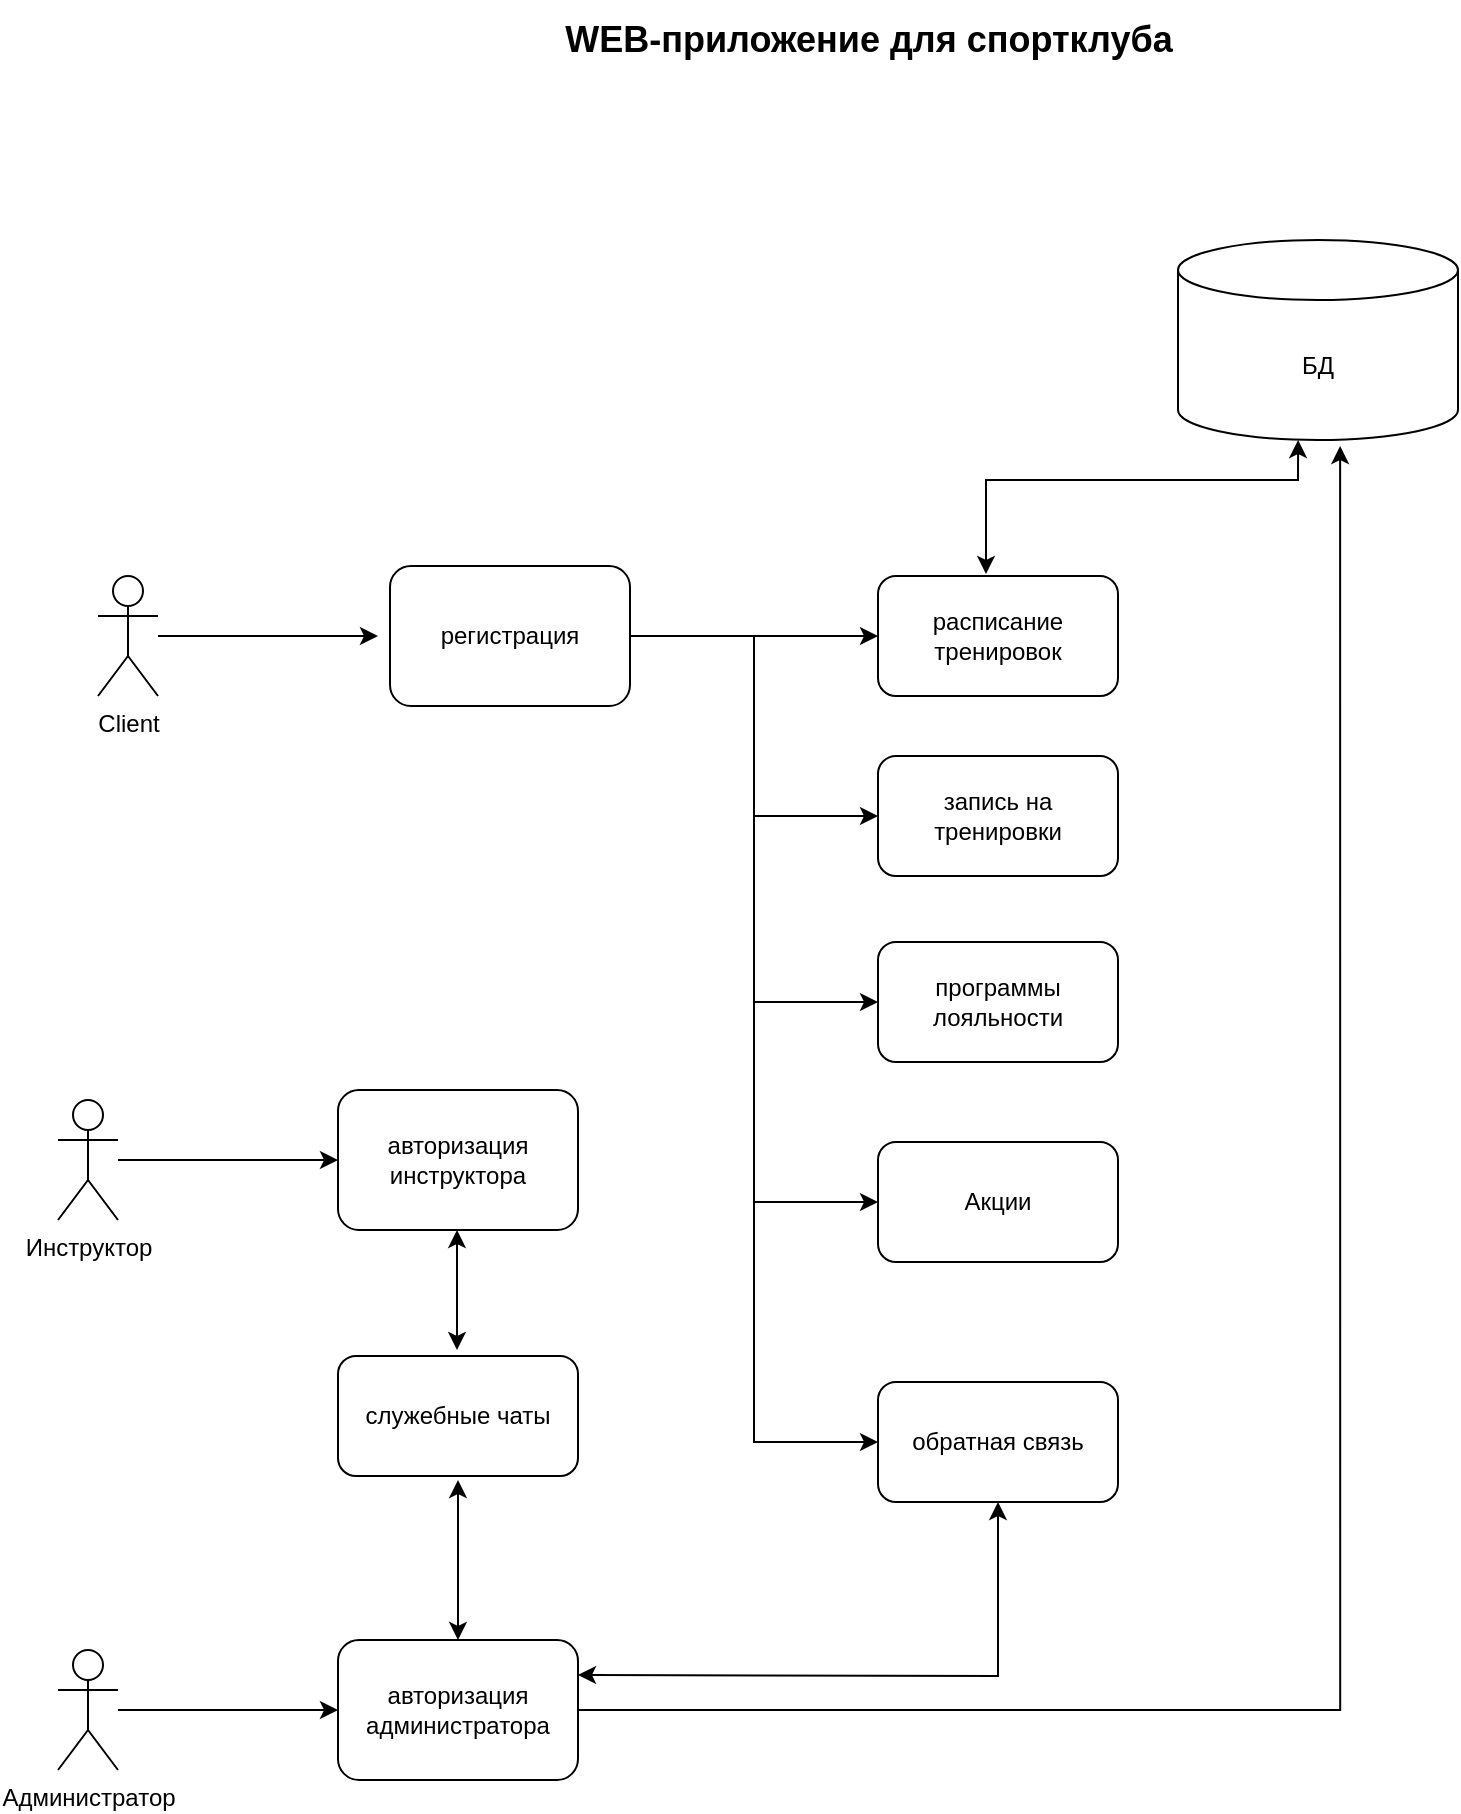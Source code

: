 <mxfile version="22.0.4" type="device">
  <diagram name="Страница — 1" id="hZJNRmpZ1RB9q_QnjN-L">
    <mxGraphModel dx="3964" dy="1318" grid="1" gridSize="10" guides="1" tooltips="1" connect="1" arrows="1" fold="1" page="1" pageScale="1" pageWidth="827" pageHeight="1169" math="0" shadow="0">
      <root>
        <mxCell id="0" />
        <mxCell id="1" parent="0" />
        <mxCell id="9DOfVSZM0-10PFebdU7t-89" value="Client" style="shape=umlActor;verticalLabelPosition=bottom;verticalAlign=top;html=1;outlineConnect=0;" vertex="1" parent="1">
          <mxGeometry x="-1580" y="328" width="30" height="60" as="geometry" />
        </mxCell>
        <mxCell id="9DOfVSZM0-10PFebdU7t-90" value="&lt;span style=&quot;font-size: 18px;&quot;&gt;&lt;b&gt;WEB-приложение для спортклуба&lt;/b&gt;&lt;/span&gt;" style="text;html=1;align=center;verticalAlign=middle;resizable=0;points=[];autosize=1;strokeColor=none;fillColor=none;" vertex="1" parent="1">
          <mxGeometry x="-1360" y="40" width="330" height="40" as="geometry" />
        </mxCell>
        <mxCell id="9DOfVSZM0-10PFebdU7t-141" style="edgeStyle=orthogonalEdgeStyle;rounded=0;orthogonalLoop=1;jettySize=auto;html=1;" edge="1" parent="1" source="9DOfVSZM0-10PFebdU7t-133">
          <mxGeometry relative="1" as="geometry">
            <mxPoint x="-1460" y="895" as="targetPoint" />
          </mxGeometry>
        </mxCell>
        <mxCell id="9DOfVSZM0-10PFebdU7t-133" value="Администратор" style="shape=umlActor;verticalLabelPosition=bottom;verticalAlign=top;html=1;outlineConnect=0;" vertex="1" parent="1">
          <mxGeometry x="-1600" y="865" width="30" height="60" as="geometry" />
        </mxCell>
        <mxCell id="9DOfVSZM0-10PFebdU7t-148" style="edgeStyle=orthogonalEdgeStyle;rounded=0;orthogonalLoop=1;jettySize=auto;html=1;entryX=0;entryY=0.5;entryDx=0;entryDy=0;" edge="1" parent="1" source="9DOfVSZM0-10PFebdU7t-134" target="9DOfVSZM0-10PFebdU7t-147">
          <mxGeometry relative="1" as="geometry" />
        </mxCell>
        <mxCell id="9DOfVSZM0-10PFebdU7t-151" style="edgeStyle=orthogonalEdgeStyle;rounded=0;orthogonalLoop=1;jettySize=auto;html=1;entryX=0;entryY=0.5;entryDx=0;entryDy=0;" edge="1" parent="1" source="9DOfVSZM0-10PFebdU7t-134" target="9DOfVSZM0-10PFebdU7t-150">
          <mxGeometry relative="1" as="geometry" />
        </mxCell>
        <mxCell id="9DOfVSZM0-10PFebdU7t-164" style="edgeStyle=orthogonalEdgeStyle;rounded=0;orthogonalLoop=1;jettySize=auto;html=1;entryX=0;entryY=0.5;entryDx=0;entryDy=0;" edge="1" parent="1" source="9DOfVSZM0-10PFebdU7t-134" target="9DOfVSZM0-10PFebdU7t-163">
          <mxGeometry relative="1" as="geometry" />
        </mxCell>
        <mxCell id="9DOfVSZM0-10PFebdU7t-167" style="edgeStyle=orthogonalEdgeStyle;rounded=0;orthogonalLoop=1;jettySize=auto;html=1;entryX=0;entryY=0.5;entryDx=0;entryDy=0;" edge="1" parent="1" source="9DOfVSZM0-10PFebdU7t-134" target="9DOfVSZM0-10PFebdU7t-166">
          <mxGeometry relative="1" as="geometry" />
        </mxCell>
        <mxCell id="9DOfVSZM0-10PFebdU7t-168" style="edgeStyle=orthogonalEdgeStyle;rounded=0;orthogonalLoop=1;jettySize=auto;html=1;entryX=0;entryY=0.5;entryDx=0;entryDy=0;" edge="1" parent="1" source="9DOfVSZM0-10PFebdU7t-134" target="9DOfVSZM0-10PFebdU7t-165">
          <mxGeometry relative="1" as="geometry" />
        </mxCell>
        <mxCell id="9DOfVSZM0-10PFebdU7t-134" value="регистрация" style="rounded=1;whiteSpace=wrap;html=1;" vertex="1" parent="1">
          <mxGeometry x="-1434" y="323" width="120" height="70" as="geometry" />
        </mxCell>
        <mxCell id="9DOfVSZM0-10PFebdU7t-142" style="edgeStyle=orthogonalEdgeStyle;rounded=0;orthogonalLoop=1;jettySize=auto;html=1;" edge="1" parent="1" source="9DOfVSZM0-10PFebdU7t-137">
          <mxGeometry relative="1" as="geometry">
            <mxPoint x="-1460" y="620" as="targetPoint" />
          </mxGeometry>
        </mxCell>
        <mxCell id="9DOfVSZM0-10PFebdU7t-137" value="Инструктор" style="shape=umlActor;verticalLabelPosition=bottom;verticalAlign=top;html=1;outlineConnect=0;" vertex="1" parent="1">
          <mxGeometry x="-1600" y="590" width="30" height="60" as="geometry" />
        </mxCell>
        <mxCell id="9DOfVSZM0-10PFebdU7t-143" style="edgeStyle=orthogonalEdgeStyle;rounded=0;orthogonalLoop=1;jettySize=auto;html=1;entryX=-0.05;entryY=0.443;entryDx=0;entryDy=0;entryPerimeter=0;" edge="1" parent="1" source="9DOfVSZM0-10PFebdU7t-89">
          <mxGeometry relative="1" as="geometry">
            <mxPoint x="-1440" y="358.01" as="targetPoint" />
          </mxGeometry>
        </mxCell>
        <mxCell id="9DOfVSZM0-10PFebdU7t-157" style="edgeStyle=orthogonalEdgeStyle;rounded=0;orthogonalLoop=1;jettySize=auto;html=1;entryX=0.579;entryY=1.03;entryDx=0;entryDy=0;entryPerimeter=0;" edge="1" parent="1" source="9DOfVSZM0-10PFebdU7t-144" target="9DOfVSZM0-10PFebdU7t-152">
          <mxGeometry relative="1" as="geometry">
            <mxPoint x="-640" y="260" as="targetPoint" />
          </mxGeometry>
        </mxCell>
        <mxCell id="9DOfVSZM0-10PFebdU7t-144" value="авторизация администратора" style="rounded=1;whiteSpace=wrap;html=1;" vertex="1" parent="1">
          <mxGeometry x="-1460" y="860" width="120" height="70" as="geometry" />
        </mxCell>
        <mxCell id="9DOfVSZM0-10PFebdU7t-145" style="edgeStyle=orthogonalEdgeStyle;rounded=0;orthogonalLoop=1;jettySize=auto;html=1;exitX=0.5;exitY=1;exitDx=0;exitDy=0;" edge="1" parent="1" source="9DOfVSZM0-10PFebdU7t-144" target="9DOfVSZM0-10PFebdU7t-144">
          <mxGeometry relative="1" as="geometry" />
        </mxCell>
        <mxCell id="9DOfVSZM0-10PFebdU7t-146" value="авторизация инструктора" style="rounded=1;whiteSpace=wrap;html=1;" vertex="1" parent="1">
          <mxGeometry x="-1460" y="585" width="120" height="70" as="geometry" />
        </mxCell>
        <mxCell id="9DOfVSZM0-10PFebdU7t-147" value="обратная связь" style="rounded=1;whiteSpace=wrap;html=1;" vertex="1" parent="1">
          <mxGeometry x="-1190" y="731" width="120" height="60" as="geometry" />
        </mxCell>
        <mxCell id="9DOfVSZM0-10PFebdU7t-150" value="расписание тренировок" style="rounded=1;whiteSpace=wrap;html=1;" vertex="1" parent="1">
          <mxGeometry x="-1190" y="328" width="120" height="60" as="geometry" />
        </mxCell>
        <mxCell id="9DOfVSZM0-10PFebdU7t-152" value="БД" style="shape=cylinder3;whiteSpace=wrap;html=1;boundedLbl=1;backgroundOutline=1;size=15;" vertex="1" parent="1">
          <mxGeometry x="-1040" y="160" width="140" height="100" as="geometry" />
        </mxCell>
        <mxCell id="9DOfVSZM0-10PFebdU7t-155" value="" style="endArrow=classic;startArrow=classic;html=1;rounded=0;exitX=0.45;exitY=-0.017;exitDx=0;exitDy=0;exitPerimeter=0;entryX=0.429;entryY=1;entryDx=0;entryDy=0;entryPerimeter=0;" edge="1" parent="1" source="9DOfVSZM0-10PFebdU7t-150" target="9DOfVSZM0-10PFebdU7t-152">
          <mxGeometry width="50" height="50" relative="1" as="geometry">
            <mxPoint x="-1030" y="380" as="sourcePoint" />
            <mxPoint x="-980" y="330" as="targetPoint" />
            <Array as="points">
              <mxPoint x="-1136" y="280" />
              <mxPoint x="-980" y="280" />
            </Array>
          </mxGeometry>
        </mxCell>
        <mxCell id="9DOfVSZM0-10PFebdU7t-156" value="служебные чаты" style="rounded=1;whiteSpace=wrap;html=1;" vertex="1" parent="1">
          <mxGeometry x="-1460" y="718" width="120" height="60" as="geometry" />
        </mxCell>
        <mxCell id="9DOfVSZM0-10PFebdU7t-158" value="" style="endArrow=classic;startArrow=classic;html=1;rounded=0;" edge="1" parent="1">
          <mxGeometry width="50" height="50" relative="1" as="geometry">
            <mxPoint x="-1400" y="780" as="sourcePoint" />
            <mxPoint x="-1400" y="860" as="targetPoint" />
          </mxGeometry>
        </mxCell>
        <mxCell id="9DOfVSZM0-10PFebdU7t-159" value="" style="endArrow=classic;startArrow=classic;html=1;rounded=0;exitX=0.45;exitY=0;exitDx=0;exitDy=0;exitPerimeter=0;entryX=0.5;entryY=1;entryDx=0;entryDy=0;" edge="1" parent="1">
          <mxGeometry width="50" height="50" relative="1" as="geometry">
            <mxPoint x="-1400.5" y="715" as="sourcePoint" />
            <mxPoint x="-1400.5" y="655" as="targetPoint" />
          </mxGeometry>
        </mxCell>
        <mxCell id="9DOfVSZM0-10PFebdU7t-163" value="Акции" style="rounded=1;whiteSpace=wrap;html=1;" vertex="1" parent="1">
          <mxGeometry x="-1190" y="611" width="120" height="60" as="geometry" />
        </mxCell>
        <mxCell id="9DOfVSZM0-10PFebdU7t-165" value="запись на тренировки" style="rounded=1;whiteSpace=wrap;html=1;" vertex="1" parent="1">
          <mxGeometry x="-1190" y="418" width="120" height="60" as="geometry" />
        </mxCell>
        <mxCell id="9DOfVSZM0-10PFebdU7t-166" value="программы лояльности" style="rounded=1;whiteSpace=wrap;html=1;" vertex="1" parent="1">
          <mxGeometry x="-1190" y="511" width="120" height="60" as="geometry" />
        </mxCell>
        <mxCell id="9DOfVSZM0-10PFebdU7t-169" value="" style="endArrow=classic;startArrow=classic;html=1;rounded=0;entryX=0.5;entryY=1;entryDx=0;entryDy=0;exitX=1;exitY=0.25;exitDx=0;exitDy=0;" edge="1" parent="1" source="9DOfVSZM0-10PFebdU7t-144" target="9DOfVSZM0-10PFebdU7t-147">
          <mxGeometry width="50" height="50" relative="1" as="geometry">
            <mxPoint x="-1050" y="910" as="sourcePoint" />
            <mxPoint x="-1000" y="860" as="targetPoint" />
            <Array as="points">
              <mxPoint x="-1130" y="878" />
            </Array>
          </mxGeometry>
        </mxCell>
      </root>
    </mxGraphModel>
  </diagram>
</mxfile>
